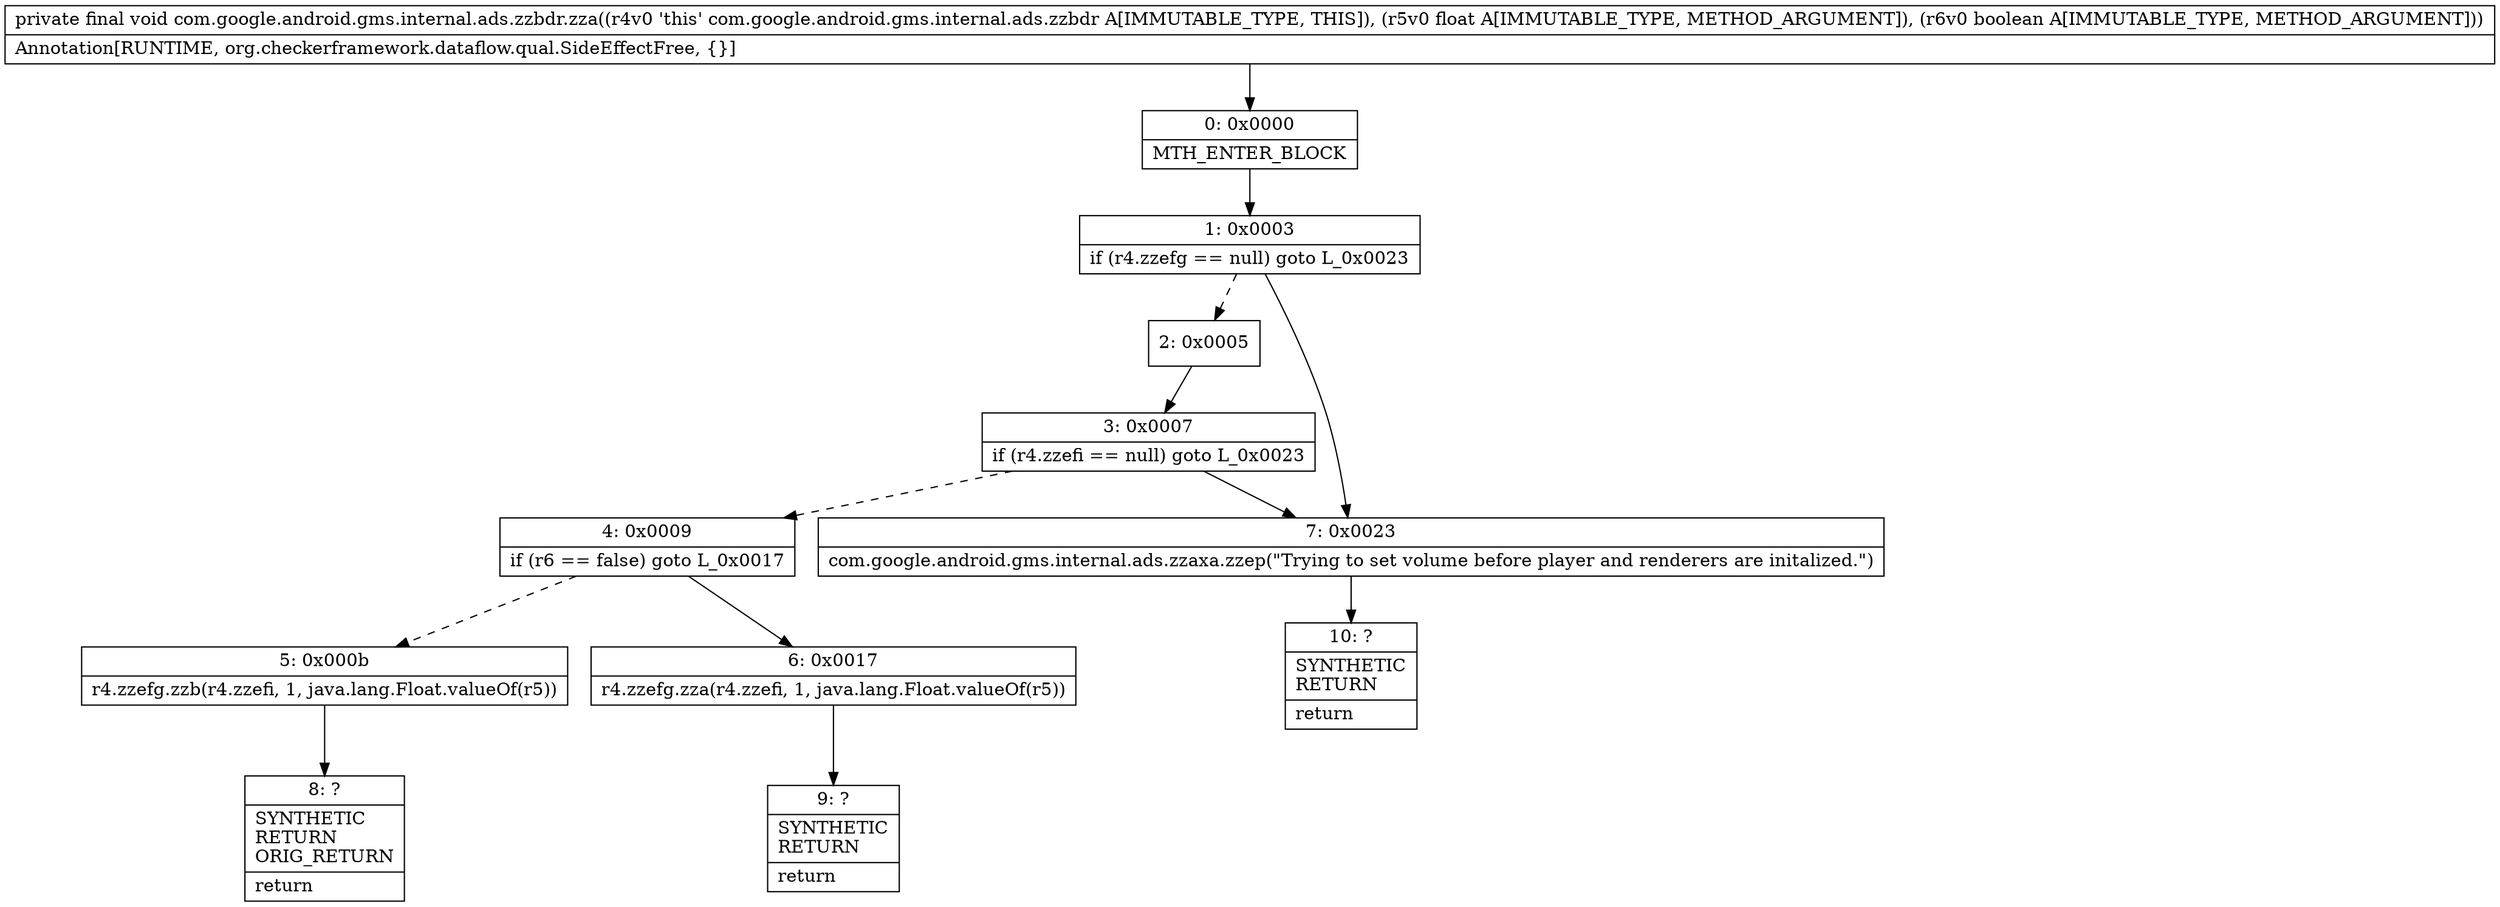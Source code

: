 digraph "CFG forcom.google.android.gms.internal.ads.zzbdr.zza(FZ)V" {
Node_0 [shape=record,label="{0\:\ 0x0000|MTH_ENTER_BLOCK\l}"];
Node_1 [shape=record,label="{1\:\ 0x0003|if (r4.zzefg == null) goto L_0x0023\l}"];
Node_2 [shape=record,label="{2\:\ 0x0005}"];
Node_3 [shape=record,label="{3\:\ 0x0007|if (r4.zzefi == null) goto L_0x0023\l}"];
Node_4 [shape=record,label="{4\:\ 0x0009|if (r6 == false) goto L_0x0017\l}"];
Node_5 [shape=record,label="{5\:\ 0x000b|r4.zzefg.zzb(r4.zzefi, 1, java.lang.Float.valueOf(r5))\l}"];
Node_6 [shape=record,label="{6\:\ 0x0017|r4.zzefg.zza(r4.zzefi, 1, java.lang.Float.valueOf(r5))\l}"];
Node_7 [shape=record,label="{7\:\ 0x0023|com.google.android.gms.internal.ads.zzaxa.zzep(\"Trying to set volume before player and renderers are initalized.\")\l}"];
Node_8 [shape=record,label="{8\:\ ?|SYNTHETIC\lRETURN\lORIG_RETURN\l|return\l}"];
Node_9 [shape=record,label="{9\:\ ?|SYNTHETIC\lRETURN\l|return\l}"];
Node_10 [shape=record,label="{10\:\ ?|SYNTHETIC\lRETURN\l|return\l}"];
MethodNode[shape=record,label="{private final void com.google.android.gms.internal.ads.zzbdr.zza((r4v0 'this' com.google.android.gms.internal.ads.zzbdr A[IMMUTABLE_TYPE, THIS]), (r5v0 float A[IMMUTABLE_TYPE, METHOD_ARGUMENT]), (r6v0 boolean A[IMMUTABLE_TYPE, METHOD_ARGUMENT]))  | Annotation[RUNTIME, org.checkerframework.dataflow.qual.SideEffectFree, \{\}]\l}"];
MethodNode -> Node_0;
Node_0 -> Node_1;
Node_1 -> Node_2[style=dashed];
Node_1 -> Node_7;
Node_2 -> Node_3;
Node_3 -> Node_4[style=dashed];
Node_3 -> Node_7;
Node_4 -> Node_5[style=dashed];
Node_4 -> Node_6;
Node_5 -> Node_8;
Node_6 -> Node_9;
Node_7 -> Node_10;
}

